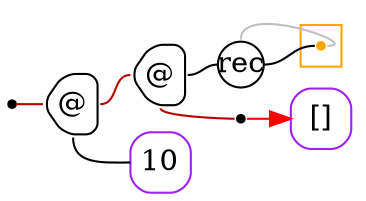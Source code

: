 digraph G {
  rankdir=LR;
  edge[arrowhead=none,arrowtail=none];
  node[fixedsize=true,shape=circle]
  size="9.201041666666667,5.219270833333334";
  labeldistance=0;
  nodesep=.175;
  ranksep=.175;

 nd1[shape=point];
   nd39[label="[]",tooltip="nd39-ConstEmptyGraph",style=rounded,orientation=90,shape=square,width=.4,height=.4,color="purple"];
 nd391[label="rec",tooltip="nd391-RecurGraph",style=rounded,width=.3,height=.3,color="#000000"];
   subgraph cluster_nd395 {
     graph[style=fill,color="orange"];
     ndcluster_nd395[tooltip="nd395",orientation=90,shape=point,color="orange"];
   };
 nd332[label="@",tooltip="nd332-AppGraph",style=rounded,orientation=90,shape=house,width=.4,height=.4,color="#000000"];
 nd333[label="@",tooltip="nd333-AppGraph",style=rounded,orientation=90,shape=house,width=.4,height=.4,color="#000000"];
 nd441[label=" ",tooltip="nd441-ContractGraph",style=rounded,orientation=90,shape=point];
   nd463[label="10",tooltip="nd463-ConstGraph",style=rounded,orientation=90,shape=square,width=.4,height=.4,color="purple"];

  nd441->nd39[tailport=e,headport=w,color=red,arrowhead=normal];
  nd333->nd391[tailport=e,headport=w,color=black,arrowhead=none,arrowtail=none];
  nd332->nd333[tailport=e,headport=w,color="#b70000",arrowhead=none,arrowtail=none];
  nd332->nd463[tailport=s,headport=w];
  nd1->nd332[label="",tailport=e,headport=w,color="#b70000",arrowhead=none,arrowtail=none];
  nd391->ndcluster_nd395[dir=back,headport=e,tailport=n,color=grey,arrowhead=none,arrowtail=none];
  nd391->ndcluster_nd395[tailport=e,headport=w];
  nd333->nd441[tailport=s,headport=w,color="#b70000",arrowhead=none,arrowtail=none];
}